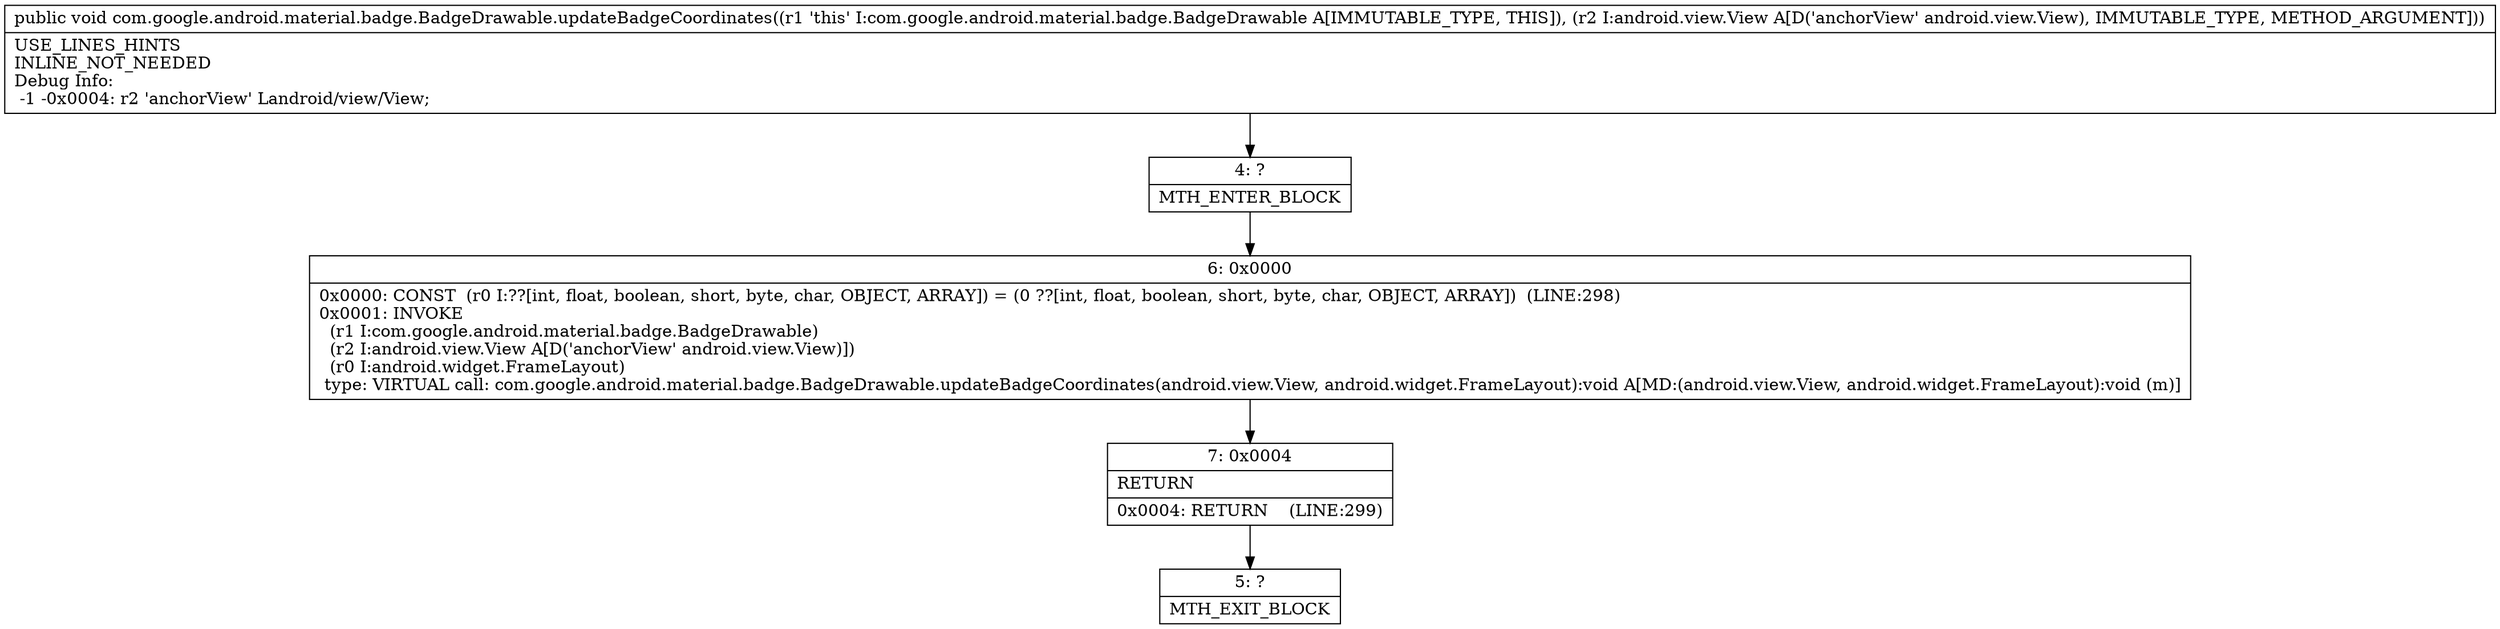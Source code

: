 digraph "CFG forcom.google.android.material.badge.BadgeDrawable.updateBadgeCoordinates(Landroid\/view\/View;)V" {
Node_4 [shape=record,label="{4\:\ ?|MTH_ENTER_BLOCK\l}"];
Node_6 [shape=record,label="{6\:\ 0x0000|0x0000: CONST  (r0 I:??[int, float, boolean, short, byte, char, OBJECT, ARRAY]) = (0 ??[int, float, boolean, short, byte, char, OBJECT, ARRAY])  (LINE:298)\l0x0001: INVOKE  \l  (r1 I:com.google.android.material.badge.BadgeDrawable)\l  (r2 I:android.view.View A[D('anchorView' android.view.View)])\l  (r0 I:android.widget.FrameLayout)\l type: VIRTUAL call: com.google.android.material.badge.BadgeDrawable.updateBadgeCoordinates(android.view.View, android.widget.FrameLayout):void A[MD:(android.view.View, android.widget.FrameLayout):void (m)]\l}"];
Node_7 [shape=record,label="{7\:\ 0x0004|RETURN\l|0x0004: RETURN    (LINE:299)\l}"];
Node_5 [shape=record,label="{5\:\ ?|MTH_EXIT_BLOCK\l}"];
MethodNode[shape=record,label="{public void com.google.android.material.badge.BadgeDrawable.updateBadgeCoordinates((r1 'this' I:com.google.android.material.badge.BadgeDrawable A[IMMUTABLE_TYPE, THIS]), (r2 I:android.view.View A[D('anchorView' android.view.View), IMMUTABLE_TYPE, METHOD_ARGUMENT]))  | USE_LINES_HINTS\lINLINE_NOT_NEEDED\lDebug Info:\l  \-1 \-0x0004: r2 'anchorView' Landroid\/view\/View;\l}"];
MethodNode -> Node_4;Node_4 -> Node_6;
Node_6 -> Node_7;
Node_7 -> Node_5;
}

